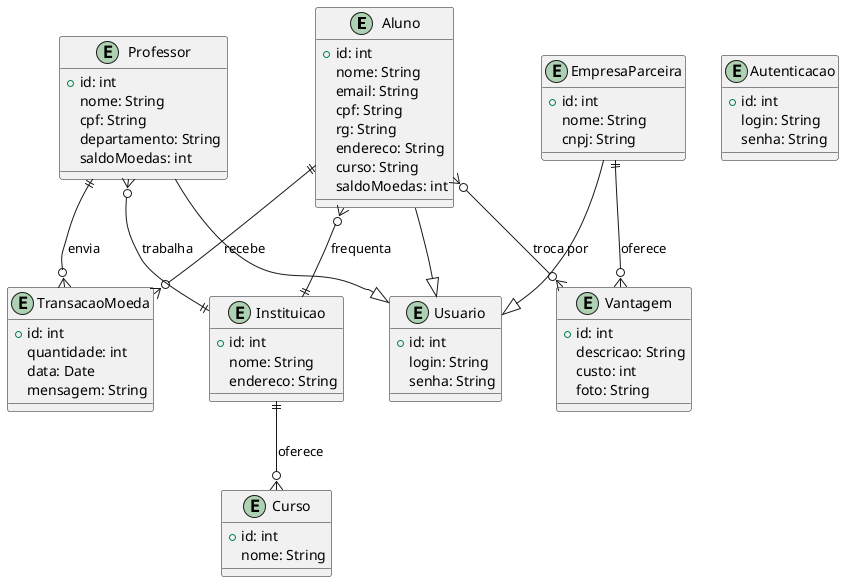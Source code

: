 @startuml

entity "Aluno" {
    +id: int
    nome: String
    email: String
    cpf: String
    rg: String
    endereco: String
    curso: String
    saldoMoedas: int
}

entity "Professor" {
    +id: int
    nome: String
    cpf: String
    departamento: String
    saldoMoedas: int
}

entity "Instituicao" {
    +id: int
    nome: String
    endereco: String
}

entity "EmpresaParceira" {
    +id: int
    nome: String
    cnpj: String
}

entity "Vantagem" {
    +id: int
    descricao: String
    custo: int
    foto: String
}

entity "Usuario" {
    +id: int
    login: String
    senha: String
}

entity "TransacaoMoeda" {
    +id: int
    quantidade: int
    data: Date
    mensagem: String
}

entity "Autenticacao" {
    +id: int
    login: String
    senha: String
}

entity "Curso" {
    +id: int
    nome: String
}

' Relacionamentos
Aluno --|> Usuario
Professor --|> Usuario
EmpresaParceira --|> Usuario

Aluno }o--|| Instituicao : "frequenta"
Professor }o--|| Instituicao : "trabalha"
EmpresaParceira ||--o{ Vantagem : "oferece"

Aluno ||--o{ TransacaoMoeda : "recebe"
Professor ||--o{ TransacaoMoeda : "envia"

Aluno }o--o{ Vantagem : "troca por"
Instituicao ||--o{ Curso : "oferece"

@enduml

